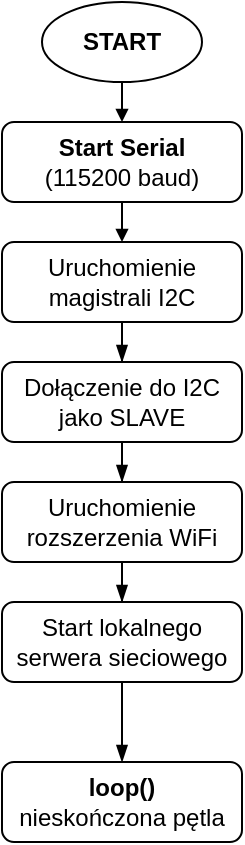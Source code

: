 <mxfile version="21.6.8" type="device">
  <diagram name="Page-1" id="wAjTrHsKnEJoMQ86GxF5">
    <mxGraphModel dx="458" dy="1180" grid="1" gridSize="5" guides="1" tooltips="1" connect="1" arrows="1" fold="1" page="0" pageScale="1" pageWidth="1169" pageHeight="827" math="0" shadow="0">
      <root>
        <mxCell id="0" />
        <mxCell id="1" parent="0" />
        <mxCell id="2TKObm0BVugJ6tRbqifH-6" value="START" style="strokeWidth=1;html=1;shape=mxgraph.flowchart.start_1;whiteSpace=wrap;fontFamily=Arimo;rounded=1;container=0;fontStyle=1" parent="1" vertex="1">
          <mxGeometry x="1760" y="100" width="80" height="40" as="geometry" />
        </mxCell>
        <mxCell id="2TKObm0BVugJ6tRbqifH-8" value="&lt;b&gt;Start Serial&lt;/b&gt;&lt;br&gt;(115200 baud)" style="rounded=1;whiteSpace=wrap;html=1;fontSize=12;glass=0;strokeWidth=1;shadow=0;fontFamily=Arimo;container=0;" parent="1" vertex="1">
          <mxGeometry x="1740" y="160" width="120" height="40" as="geometry" />
        </mxCell>
        <mxCell id="2TKObm0BVugJ6tRbqifH-9" style="edgeStyle=none;curved=1;rounded=0;orthogonalLoop=1;jettySize=auto;html=1;fontSize=12;startSize=8;endSize=4;endArrow=block;endFill=1;strokeWidth=1;fontFamily=Arimo;" parent="1" source="2TKObm0BVugJ6tRbqifH-6" target="2TKObm0BVugJ6tRbqifH-8" edge="1">
          <mxGeometry relative="1" as="geometry" />
        </mxCell>
        <mxCell id="wI2w2ey2_6icI6uuN_cM-4" style="edgeStyle=orthogonalEdgeStyle;rounded=0;orthogonalLoop=1;jettySize=auto;html=1;entryX=0.5;entryY=0;entryDx=0;entryDy=0;endArrow=blockThin;endFill=1;" parent="1" source="2TKObm0BVugJ6tRbqifH-11" target="wI2w2ey2_6icI6uuN_cM-1" edge="1">
          <mxGeometry relative="1" as="geometry" />
        </mxCell>
        <mxCell id="2TKObm0BVugJ6tRbqifH-11" value="Uruchomienie&lt;br&gt;magistrali I2C" style="rounded=1;whiteSpace=wrap;html=1;fontSize=12;glass=0;strokeWidth=1;shadow=0;fontFamily=Arimo;container=0;" parent="1" vertex="1">
          <mxGeometry x="1740" y="220" width="120" height="40" as="geometry" />
        </mxCell>
        <mxCell id="2TKObm0BVugJ6tRbqifH-12" style="edgeStyle=none;curved=1;rounded=0;orthogonalLoop=1;jettySize=auto;html=1;fontSize=12;startSize=8;endSize=4;endArrow=block;endFill=1;strokeWidth=1;fontFamily=Arimo;" parent="1" source="2TKObm0BVugJ6tRbqifH-8" target="2TKObm0BVugJ6tRbqifH-11" edge="1">
          <mxGeometry relative="1" as="geometry" />
        </mxCell>
        <mxCell id="wI2w2ey2_6icI6uuN_cM-5" style="edgeStyle=orthogonalEdgeStyle;rounded=0;orthogonalLoop=1;jettySize=auto;html=1;entryX=0.5;entryY=0;entryDx=0;entryDy=0;endArrow=blockThin;endFill=1;" parent="1" source="wI2w2ey2_6icI6uuN_cM-1" target="wI2w2ey2_6icI6uuN_cM-2" edge="1">
          <mxGeometry relative="1" as="geometry" />
        </mxCell>
        <mxCell id="wI2w2ey2_6icI6uuN_cM-1" value="Dołączenie do I2C&lt;br&gt;jako SLAVE" style="rounded=1;whiteSpace=wrap;html=1;fontSize=12;glass=0;strokeWidth=1;shadow=0;fontFamily=Arimo;container=0;" parent="1" vertex="1">
          <mxGeometry x="1740" y="280" width="120" height="40" as="geometry" />
        </mxCell>
        <mxCell id="wI2w2ey2_6icI6uuN_cM-6" style="edgeStyle=orthogonalEdgeStyle;rounded=0;orthogonalLoop=1;jettySize=auto;html=1;endArrow=blockThin;endFill=1;" parent="1" source="wI2w2ey2_6icI6uuN_cM-2" target="wI2w2ey2_6icI6uuN_cM-3" edge="1">
          <mxGeometry relative="1" as="geometry" />
        </mxCell>
        <mxCell id="wI2w2ey2_6icI6uuN_cM-2" value="Uruchomienie&lt;br&gt;rozszerzenia WiFi" style="rounded=1;whiteSpace=wrap;html=1;fontSize=12;glass=0;strokeWidth=1;shadow=0;fontFamily=Arimo;container=0;" parent="1" vertex="1">
          <mxGeometry x="1740" y="340" width="120" height="40" as="geometry" />
        </mxCell>
        <mxCell id="wI2w2ey2_6icI6uuN_cM-8" style="edgeStyle=orthogonalEdgeStyle;rounded=0;orthogonalLoop=1;jettySize=auto;html=1;endArrow=blockThin;endFill=1;" parent="1" source="wI2w2ey2_6icI6uuN_cM-3" target="wI2w2ey2_6icI6uuN_cM-7" edge="1">
          <mxGeometry relative="1" as="geometry" />
        </mxCell>
        <mxCell id="wI2w2ey2_6icI6uuN_cM-3" value="Start lokalnego&lt;br&gt;serwera sieciowego" style="rounded=1;whiteSpace=wrap;html=1;fontSize=12;glass=0;strokeWidth=1;shadow=0;fontFamily=Arimo;container=0;" parent="1" vertex="1">
          <mxGeometry x="1740" y="400" width="120" height="40" as="geometry" />
        </mxCell>
        <mxCell id="wI2w2ey2_6icI6uuN_cM-7" value="&lt;b&gt;loop()&lt;/b&gt;&lt;br&gt;nieskończona pętla" style="rounded=1;whiteSpace=wrap;html=1;fontSize=12;glass=0;strokeWidth=1;shadow=0;fontFamily=Arimo;container=0;" parent="1" vertex="1">
          <mxGeometry x="1740" y="480" width="120" height="40" as="geometry" />
        </mxCell>
      </root>
    </mxGraphModel>
  </diagram>
</mxfile>
